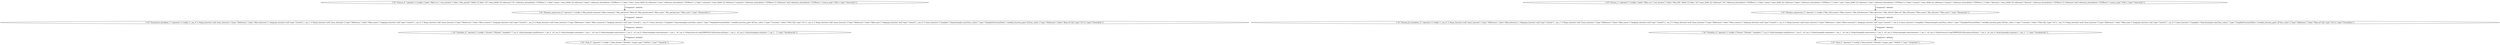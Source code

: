 digraph {
    0 [ label = "{\"id\":\"Source_0\",\"operator\":{\"config\":{\"path\":\"film2.csv\",\"root_iterator\":{\"alias\":\"film_partial\",\"fields\":[{\"alias\":\"id\",\"inner_fields\":[],\"reference\":\"id\",\"reference_formulation\":\"CSVRows\"},{\"alias\":\"name\",\"inner_fields\":[],\"reference\":\"name\",\"reference_formulation\":\"CSVRows\"},{\"alias\":\"year\",\"inner_fields\":[],\"reference\":\"year\",\"reference_formulation\":\"CSVRows\"},{\"alias\":\"comment\",\"inner_fields\":[],\"reference\":\"comment\",\"reference_formulation\":\"CSVRows\"}],\"reference\":null,\"reference_formulation\":\"CSVRows\"},\"source_type\":\"File\"},\"type\":\"SourceOp\"}}" ]
    1 [ label = "{\"id\":\"Source_1\",\"operator\":{\"config\":{\"path\":\"films.csv\",\"root_iterator\":{\"alias\":\"film_full\",\"fields\":[{\"alias\":\"id\",\"inner_fields\":[],\"reference\":\"id\",\"reference_formulation\":\"CSVRows\"},{\"alias\":\"name\",\"inner_fields\":[],\"reference\":\"name\",\"reference_formulation\":\"CSVRows\"},{\"alias\":\"year\",\"inner_fields\":[],\"reference\":\"year\",\"reference_formulation\":\"CSVRows\"},{\"alias\":\"country\",\"inner_fields\":[],\"reference\":\"country\",\"reference_formulation\":\"CSVRows\"},{\"alias\":\"directors\",\"inner_fields\":[],\"reference\":\"director\",\"reference_formulation\":\"CSVRows\"}],\"reference\":null,\"reference_formulation\":\"CSVRows\"},\"source_type\":\"File\"},\"type\":\"SourceOp\"}}" ]
    2 [ label = "{\"id\":\"Rename_expression_2\",\"operator\":{\"config\":{\"film_full.country\":\"films.country\",\"film_full.directors\":\"films.directors\",\"film_full.id\":\"films.id\",\"film_full.name\":\"films.name\",\"film_full.year\":\"films.year\"},\"type\":\"RenameOp\"}}" ]
    3 [ label = "{\"id\":\"Extend_for_Serializer_3\",\"operator\":{\"config\":{\"_om_0\":{\"dtype_function\":null,\"inner_function\":{\"type\":\"Reference\",\"value\":\"films.directors\"},\"langtype_function\":null,\"type\":\"Literal\"},\"_om_1\":{\"dtype_function\":null,\"inner_function\":{\"type\":\"Reference\",\"value\":\"films.name\"},\"langtype_function\":null,\"type\":\"Literal\"},\"_om_2\":{\"dtype_function\":null,\"inner_function\":{\"type\":\"Reference\",\"value\":\"films.country\"},\"langtype_function\":null,\"type\":\"Literal\"},\"_om_3\":{\"dtype_function\":null,\"inner_function\":{\"type\":\"Reference\",\"value\":\"films.comment\"},\"langtype_function\":null,\"type\":\"Literal\"},\"_om_4\":{\"inner_function\":{\"template\":\"http://example.com/{func_value}\",\"type\":\"TemplateFunctionValue\",\"variable_function_pairs\":[[\"func_value\",{\"type\":\"Constant\",\"value\":\"Film\"}]]},\"type\":\"Iri\"},\"_om_5\":{\"dtype_function\":null,\"inner_function\":{\"type\":\"Reference\",\"value\":\"films.year\"},\"langtype_function\":null,\"type\":\"Literal\"},\"_sm_0\":{\"inner_function\":{\"template\":\"http://example.com/{func_value}\",\"type\":\"TemplateFunctionValue\",\"variable_function_pairs\":[[\"func_value\",{\"type\":\"Reference\",\"value\":\"films.id\"}]]},\"type\":\"Iri\"}},\"type\":\"ExtendOp\"}}" ]
    4 [ label = "{\"id\":\"Serialize_4\",\"operator\":{\"config\":{\"format\":\"NQuads\",\"template\":\"?_sm_0 <http://example.com/director> ?_om_0  .\\n?_sm_0 <http://example.com/name> ?_om_1  .\\n?_sm_0 <http://example.com/country> ?_om_2  .\\n?_sm_0 <http://example.com/comment> ?_om_3  .\\n?_sm_0 <http://www.w3.org/1999/02/22-rdf-syntax-ns#type> ?_om_4  .\\n?_sm_0 <http://example.com/year> ?_om_5  .\"},\"type\":\"SerializerOp\"}}" ]
    5 [ label = "{\"id\":\"Sink_5\",\"operator\":{\"config\":{\"data_format\":\"NQuads\",\"target_type\":\"StdOut\"},\"type\":\"TargetOp\"}}" ]
    6 [ label = "{\"id\":\"Rename_expression_6\",\"operator\":{\"config\":{\"film_partial.comment\":\"films.comment\",\"film_partial.id\":\"films.id\",\"film_partial.name\":\"films.name\",\"film_partial.year\":\"films.year\"},\"type\":\"RenameOp\"}}" ]
    7 [ label = "{\"id\":\"Extend_for_Serializer_7\",\"operator\":{\"config\":{\"_om_0\":{\"dtype_function\":null,\"inner_function\":{\"type\":\"Reference\",\"value\":\"films.directors\"},\"langtype_function\":null,\"type\":\"Literal\"},\"_om_1\":{\"dtype_function\":null,\"inner_function\":{\"type\":\"Reference\",\"value\":\"films.name\"},\"langtype_function\":null,\"type\":\"Literal\"},\"_om_2\":{\"dtype_function\":null,\"inner_function\":{\"type\":\"Reference\",\"value\":\"films.country\"},\"langtype_function\":null,\"type\":\"Literal\"},\"_om_3\":{\"dtype_function\":null,\"inner_function\":{\"type\":\"Reference\",\"value\":\"films.comment\"},\"langtype_function\":null,\"type\":\"Literal\"},\"_om_4\":{\"inner_function\":{\"template\":\"http://example.com/{func_value}\",\"type\":\"TemplateFunctionValue\",\"variable_function_pairs\":[[\"func_value\",{\"type\":\"Constant\",\"value\":\"Film\"}]]},\"type\":\"Iri\"},\"_om_5\":{\"dtype_function\":null,\"inner_function\":{\"type\":\"Reference\",\"value\":\"films.year\"},\"langtype_function\":null,\"type\":\"Literal\"},\"_sm_0\":{\"inner_function\":{\"template\":\"http://example.com/{func_value}\",\"type\":\"TemplateFunctionValue\",\"variable_function_pairs\":[[\"func_value\",{\"type\":\"Reference\",\"value\":\"films.id\"}]]},\"type\":\"Iri\"}},\"type\":\"ExtendOp\"}}" ]
    8 [ label = "{\"id\":\"Serialize_8\",\"operator\":{\"config\":{\"format\":\"NQuads\",\"template\":\"?_sm_0 <http://example.com/director> ?_om_0  .\\n?_sm_0 <http://example.com/name> ?_om_1  .\\n?_sm_0 <http://example.com/country> ?_om_2  .\\n?_sm_0 <http://example.com/comment> ?_om_3  .\\n?_sm_0 <http://www.w3.org/1999/02/22-rdf-syntax-ns#type> ?_om_4  .\\n?_sm_0 <http://example.com/year> ?_om_5  .\"},\"type\":\"SerializerOp\"}}" ]
    9 [ label = "{\"id\":\"Sink_9\",\"operator\":{\"config\":{\"data_format\":\"NQuads\",\"target_type\":\"StdOut\"},\"type\":\"TargetOp\"}}" ]
    1 -> 2 [ label = "{\"fragment\": default}" ]
    2 -> 3 [ label = "{\"fragment\": default}" ]
    3 -> 4 [ label = "{\"fragment\": default}" ]
    4 -> 5 [ label = "{\"fragment\": default}" ]
    0 -> 6 [ label = "{\"fragment\": default}" ]
    6 -> 7 [ label = "{\"fragment\": default}" ]
    7 -> 8 [ label = "{\"fragment\": default}" ]
    8 -> 9 [ label = "{\"fragment\": default}" ]
}

